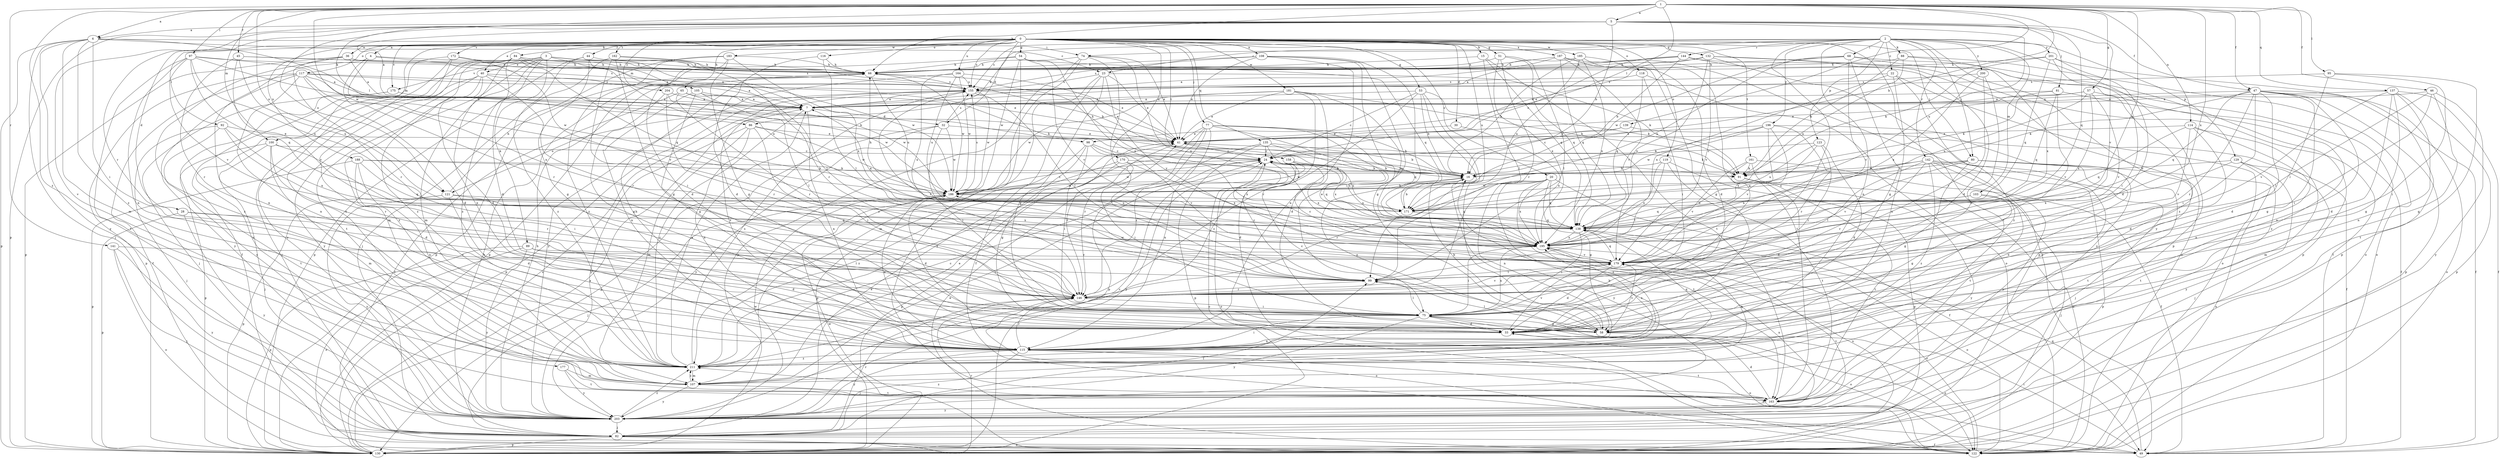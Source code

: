 strict digraph  {
0;
1;
2;
3;
4;
5;
6;
7;
15;
16;
20;
22;
23;
24;
28;
30;
32;
33;
36;
40;
41;
44;
45;
46;
47;
49;
51;
53;
54;
57;
58;
65;
66;
68;
74;
75;
77;
80;
81;
82;
84;
86;
88;
89;
91;
92;
95;
97;
98;
99;
100;
103;
105;
107;
108;
114;
115;
116;
117;
118;
119;
121;
122;
123;
129;
130;
132;
135;
137;
138;
139;
141;
142;
144;
146;
155;
158;
161;
162;
163;
164;
170;
171;
172;
175;
177;
179;
181;
183;
185;
186;
187;
188;
195;
196;
200;
201;
203;
204;
211;
0 -> 4  [label=a];
0 -> 15  [label=b];
0 -> 20  [label=c];
0 -> 28  [label=d];
0 -> 30  [label=d];
0 -> 32  [label=d];
0 -> 36  [label=e];
0 -> 40  [label=e];
0 -> 44  [label=f];
0 -> 51  [label=g];
0 -> 53  [label=g];
0 -> 54  [label=g];
0 -> 65  [label=h];
0 -> 77  [label=j];
0 -> 80  [label=j];
0 -> 84  [label=k];
0 -> 92  [label=l];
0 -> 100  [label=m];
0 -> 108  [label=n];
0 -> 116  [label=o];
0 -> 117  [label=o];
0 -> 118  [label=o];
0 -> 119  [label=o];
0 -> 132  [label=q];
0 -> 135  [label=q];
0 -> 155  [label=s];
0 -> 158  [label=t];
0 -> 161  [label=t];
0 -> 162  [label=t];
0 -> 163  [label=t];
0 -> 164  [label=u];
0 -> 170  [label=u];
0 -> 171  [label=u];
0 -> 172  [label=v];
0 -> 175  [label=v];
0 -> 181  [label=w];
0 -> 183  [label=w];
0 -> 185  [label=w];
0 -> 187  [label=x];
0 -> 188  [label=x];
0 -> 204  [label=z];
1 -> 5  [label=a];
1 -> 6  [label=a];
1 -> 16  [label=b];
1 -> 45  [label=f];
1 -> 46  [label=f];
1 -> 47  [label=f];
1 -> 57  [label=g];
1 -> 66  [label=h];
1 -> 86  [label=k];
1 -> 95  [label=l];
1 -> 97  [label=l];
1 -> 98  [label=l];
1 -> 100  [label=m];
1 -> 114  [label=n];
1 -> 121  [label=o];
1 -> 137  [label=q];
1 -> 138  [label=q];
1 -> 139  [label=r];
1 -> 141  [label=r];
1 -> 186  [label=w];
1 -> 195  [label=x];
1 -> 211  [label=z];
2 -> 22  [label=c];
2 -> 23  [label=c];
2 -> 68  [label=i];
2 -> 74  [label=i];
2 -> 80  [label=j];
2 -> 86  [label=k];
2 -> 88  [label=k];
2 -> 103  [label=m];
2 -> 115  [label=n];
2 -> 123  [label=p];
2 -> 129  [label=p];
2 -> 130  [label=p];
2 -> 142  [label=r];
2 -> 144  [label=r];
2 -> 146  [label=r];
2 -> 155  [label=s];
2 -> 196  [label=y];
2 -> 200  [label=y];
2 -> 201  [label=y];
2 -> 203  [label=y];
3 -> 16  [label=b];
3 -> 40  [label=e];
3 -> 66  [label=h];
3 -> 89  [label=k];
3 -> 105  [label=m];
3 -> 107  [label=m];
3 -> 163  [label=t];
3 -> 175  [label=v];
3 -> 186  [label=w];
3 -> 211  [label=z];
4 -> 66  [label=h];
4 -> 115  [label=n];
4 -> 146  [label=r];
4 -> 155  [label=s];
4 -> 186  [label=w];
5 -> 6  [label=a];
5 -> 7  [label=a];
5 -> 16  [label=b];
5 -> 47  [label=f];
5 -> 81  [label=j];
5 -> 121  [label=o];
5 -> 130  [label=p];
5 -> 138  [label=q];
5 -> 146  [label=r];
5 -> 171  [label=u];
5 -> 177  [label=v];
5 -> 179  [label=v];
6 -> 23  [label=c];
6 -> 74  [label=i];
6 -> 75  [label=i];
6 -> 82  [label=j];
6 -> 98  [label=l];
6 -> 107  [label=m];
6 -> 130  [label=p];
6 -> 203  [label=y];
6 -> 211  [label=z];
7 -> 32  [label=d];
7 -> 115  [label=n];
7 -> 121  [label=o];
7 -> 211  [label=z];
15 -> 66  [label=h];
15 -> 99  [label=l];
15 -> 138  [label=q];
15 -> 163  [label=t];
16 -> 186  [label=w];
16 -> 203  [label=y];
20 -> 49  [label=f];
20 -> 58  [label=g];
20 -> 115  [label=n];
20 -> 138  [label=q];
20 -> 146  [label=r];
20 -> 163  [label=t];
20 -> 186  [label=w];
20 -> 195  [label=x];
20 -> 211  [label=z];
22 -> 115  [label=n];
22 -> 122  [label=o];
22 -> 155  [label=s];
22 -> 195  [label=x];
22 -> 211  [label=z];
23 -> 41  [label=e];
23 -> 49  [label=f];
23 -> 58  [label=g];
23 -> 91  [label=k];
23 -> 107  [label=m];
23 -> 155  [label=s];
23 -> 179  [label=v];
24 -> 16  [label=b];
24 -> 66  [label=h];
24 -> 122  [label=o];
24 -> 138  [label=q];
24 -> 186  [label=w];
24 -> 195  [label=x];
24 -> 203  [label=y];
28 -> 130  [label=p];
28 -> 138  [label=q];
28 -> 146  [label=r];
28 -> 203  [label=y];
30 -> 41  [label=e];
30 -> 195  [label=x];
32 -> 41  [label=e];
32 -> 75  [label=i];
32 -> 130  [label=p];
32 -> 155  [label=s];
32 -> 186  [label=w];
32 -> 203  [label=y];
33 -> 115  [label=n];
33 -> 122  [label=o];
33 -> 179  [label=v];
36 -> 7  [label=a];
36 -> 66  [label=h];
36 -> 130  [label=p];
36 -> 146  [label=r];
36 -> 211  [label=z];
40 -> 33  [label=d];
40 -> 41  [label=e];
40 -> 82  [label=j];
40 -> 146  [label=r];
40 -> 155  [label=s];
40 -> 203  [label=y];
40 -> 211  [label=z];
41 -> 24  [label=c];
41 -> 91  [label=k];
41 -> 146  [label=r];
44 -> 58  [label=g];
44 -> 66  [label=h];
44 -> 99  [label=l];
44 -> 130  [label=p];
44 -> 211  [label=z];
45 -> 66  [label=h];
45 -> 146  [label=r];
45 -> 155  [label=s];
45 -> 171  [label=u];
45 -> 179  [label=v];
46 -> 7  [label=a];
46 -> 58  [label=g];
46 -> 75  [label=i];
46 -> 99  [label=l];
46 -> 203  [label=y];
47 -> 7  [label=a];
47 -> 33  [label=d];
47 -> 49  [label=f];
47 -> 58  [label=g];
47 -> 75  [label=i];
47 -> 91  [label=k];
47 -> 115  [label=n];
47 -> 122  [label=o];
47 -> 130  [label=p];
47 -> 138  [label=q];
47 -> 146  [label=r];
49 -> 75  [label=i];
49 -> 138  [label=q];
51 -> 66  [label=h];
51 -> 99  [label=l];
51 -> 138  [label=q];
51 -> 146  [label=r];
51 -> 195  [label=x];
53 -> 7  [label=a];
53 -> 16  [label=b];
53 -> 24  [label=c];
53 -> 58  [label=g];
53 -> 91  [label=k];
53 -> 99  [label=l];
53 -> 146  [label=r];
54 -> 66  [label=h];
54 -> 130  [label=p];
54 -> 138  [label=q];
54 -> 163  [label=t];
54 -> 179  [label=v];
54 -> 186  [label=w];
54 -> 195  [label=x];
57 -> 7  [label=a];
57 -> 41  [label=e];
57 -> 171  [label=u];
57 -> 179  [label=v];
57 -> 195  [label=x];
57 -> 211  [label=z];
58 -> 16  [label=b];
58 -> 24  [label=c];
58 -> 99  [label=l];
58 -> 122  [label=o];
58 -> 179  [label=v];
65 -> 7  [label=a];
65 -> 49  [label=f];
65 -> 146  [label=r];
65 -> 186  [label=w];
66 -> 155  [label=s];
66 -> 171  [label=u];
66 -> 186  [label=w];
68 -> 58  [label=g];
68 -> 66  [label=h];
68 -> 130  [label=p];
68 -> 171  [label=u];
68 -> 179  [label=v];
68 -> 186  [label=w];
68 -> 211  [label=z];
74 -> 41  [label=e];
74 -> 66  [label=h];
74 -> 99  [label=l];
74 -> 130  [label=p];
74 -> 195  [label=x];
74 -> 211  [label=z];
75 -> 33  [label=d];
75 -> 58  [label=g];
75 -> 99  [label=l];
75 -> 122  [label=o];
75 -> 195  [label=x];
75 -> 203  [label=y];
77 -> 16  [label=b];
77 -> 41  [label=e];
77 -> 115  [label=n];
77 -> 130  [label=p];
77 -> 138  [label=q];
77 -> 146  [label=r];
77 -> 171  [label=u];
77 -> 195  [label=x];
77 -> 211  [label=z];
80 -> 58  [label=g];
80 -> 91  [label=k];
80 -> 115  [label=n];
80 -> 122  [label=o];
80 -> 163  [label=t];
80 -> 171  [label=u];
80 -> 179  [label=v];
81 -> 7  [label=a];
81 -> 49  [label=f];
81 -> 91  [label=k];
81 -> 138  [label=q];
81 -> 179  [label=v];
82 -> 41  [label=e];
82 -> 49  [label=f];
82 -> 66  [label=h];
82 -> 99  [label=l];
82 -> 122  [label=o];
82 -> 130  [label=p];
82 -> 146  [label=r];
82 -> 195  [label=x];
84 -> 7  [label=a];
84 -> 33  [label=d];
84 -> 66  [label=h];
84 -> 107  [label=m];
84 -> 115  [label=n];
84 -> 138  [label=q];
84 -> 171  [label=u];
84 -> 203  [label=y];
84 -> 211  [label=z];
86 -> 41  [label=e];
86 -> 75  [label=i];
86 -> 107  [label=m];
86 -> 115  [label=n];
86 -> 186  [label=w];
86 -> 203  [label=y];
88 -> 66  [label=h];
88 -> 91  [label=k];
88 -> 122  [label=o];
88 -> 171  [label=u];
88 -> 195  [label=x];
89 -> 33  [label=d];
89 -> 99  [label=l];
89 -> 122  [label=o];
89 -> 130  [label=p];
89 -> 179  [label=v];
89 -> 203  [label=y];
91 -> 33  [label=d];
91 -> 163  [label=t];
91 -> 203  [label=y];
92 -> 41  [label=e];
92 -> 82  [label=j];
92 -> 146  [label=r];
92 -> 163  [label=t];
92 -> 195  [label=x];
95 -> 75  [label=i];
95 -> 99  [label=l];
95 -> 155  [label=s];
95 -> 163  [label=t];
97 -> 7  [label=a];
97 -> 41  [label=e];
97 -> 66  [label=h];
97 -> 115  [label=n];
97 -> 138  [label=q];
97 -> 163  [label=t];
97 -> 171  [label=u];
97 -> 179  [label=v];
98 -> 24  [label=c];
98 -> 58  [label=g];
98 -> 75  [label=i];
98 -> 130  [label=p];
98 -> 179  [label=v];
98 -> 195  [label=x];
99 -> 24  [label=c];
99 -> 146  [label=r];
99 -> 186  [label=w];
100 -> 24  [label=c];
100 -> 33  [label=d];
100 -> 75  [label=i];
100 -> 82  [label=j];
100 -> 107  [label=m];
100 -> 130  [label=p];
103 -> 58  [label=g];
103 -> 82  [label=j];
103 -> 138  [label=q];
103 -> 171  [label=u];
105 -> 7  [label=a];
105 -> 58  [label=g];
105 -> 91  [label=k];
105 -> 99  [label=l];
105 -> 115  [label=n];
107 -> 16  [label=b];
107 -> 24  [label=c];
107 -> 41  [label=e];
107 -> 138  [label=q];
107 -> 163  [label=t];
107 -> 203  [label=y];
107 -> 211  [label=z];
108 -> 41  [label=e];
108 -> 58  [label=g];
108 -> 66  [label=h];
108 -> 75  [label=i];
108 -> 115  [label=n];
108 -> 122  [label=o];
108 -> 155  [label=s];
114 -> 33  [label=d];
114 -> 41  [label=e];
114 -> 107  [label=m];
114 -> 115  [label=n];
114 -> 138  [label=q];
114 -> 179  [label=v];
115 -> 49  [label=f];
115 -> 66  [label=h];
115 -> 75  [label=i];
115 -> 82  [label=j];
115 -> 138  [label=q];
115 -> 146  [label=r];
115 -> 155  [label=s];
115 -> 163  [label=t];
115 -> 195  [label=x];
115 -> 203  [label=y];
115 -> 211  [label=z];
116 -> 33  [label=d];
116 -> 66  [label=h];
116 -> 99  [label=l];
117 -> 7  [label=a];
117 -> 16  [label=b];
117 -> 33  [label=d];
117 -> 49  [label=f];
117 -> 115  [label=n];
117 -> 130  [label=p];
117 -> 155  [label=s];
117 -> 195  [label=x];
117 -> 203  [label=y];
118 -> 75  [label=i];
118 -> 122  [label=o];
118 -> 138  [label=q];
118 -> 155  [label=s];
119 -> 16  [label=b];
119 -> 99  [label=l];
119 -> 130  [label=p];
119 -> 163  [label=t];
119 -> 195  [label=x];
121 -> 33  [label=d];
121 -> 66  [label=h];
121 -> 130  [label=p];
121 -> 171  [label=u];
121 -> 195  [label=x];
121 -> 203  [label=y];
122 -> 24  [label=c];
122 -> 41  [label=e];
122 -> 179  [label=v];
122 -> 186  [label=w];
123 -> 24  [label=c];
123 -> 33  [label=d];
123 -> 138  [label=q];
123 -> 146  [label=r];
123 -> 171  [label=u];
129 -> 16  [label=b];
129 -> 82  [label=j];
129 -> 163  [label=t];
129 -> 195  [label=x];
129 -> 203  [label=y];
130 -> 7  [label=a];
130 -> 146  [label=r];
130 -> 155  [label=s];
132 -> 41  [label=e];
132 -> 49  [label=f];
132 -> 66  [label=h];
132 -> 122  [label=o];
132 -> 130  [label=p];
132 -> 179  [label=v];
132 -> 195  [label=x];
135 -> 16  [label=b];
135 -> 24  [label=c];
135 -> 33  [label=d];
135 -> 130  [label=p];
135 -> 146  [label=r];
135 -> 195  [label=x];
137 -> 7  [label=a];
137 -> 33  [label=d];
137 -> 49  [label=f];
137 -> 58  [label=g];
137 -> 115  [label=n];
137 -> 130  [label=p];
137 -> 179  [label=v];
138 -> 7  [label=a];
138 -> 75  [label=i];
138 -> 195  [label=x];
139 -> 24  [label=c];
139 -> 41  [label=e];
139 -> 49  [label=f];
141 -> 82  [label=j];
141 -> 122  [label=o];
141 -> 179  [label=v];
141 -> 203  [label=y];
142 -> 16  [label=b];
142 -> 82  [label=j];
142 -> 99  [label=l];
142 -> 130  [label=p];
142 -> 146  [label=r];
142 -> 163  [label=t];
142 -> 195  [label=x];
142 -> 203  [label=y];
142 -> 211  [label=z];
144 -> 7  [label=a];
144 -> 16  [label=b];
144 -> 24  [label=c];
144 -> 33  [label=d];
144 -> 66  [label=h];
144 -> 122  [label=o];
146 -> 75  [label=i];
146 -> 122  [label=o];
146 -> 179  [label=v];
155 -> 7  [label=a];
155 -> 41  [label=e];
155 -> 99  [label=l];
155 -> 130  [label=p];
155 -> 146  [label=r];
155 -> 186  [label=w];
158 -> 16  [label=b];
158 -> 171  [label=u];
158 -> 186  [label=w];
161 -> 49  [label=f];
161 -> 75  [label=i];
161 -> 91  [label=k];
161 -> 122  [label=o];
161 -> 179  [label=v];
162 -> 58  [label=g];
162 -> 66  [label=h];
162 -> 75  [label=i];
162 -> 82  [label=j];
162 -> 146  [label=r];
163 -> 33  [label=d];
163 -> 203  [label=y];
163 -> 211  [label=z];
164 -> 41  [label=e];
164 -> 155  [label=s];
164 -> 171  [label=u];
164 -> 186  [label=w];
164 -> 195  [label=x];
164 -> 203  [label=y];
170 -> 16  [label=b];
170 -> 75  [label=i];
170 -> 130  [label=p];
170 -> 195  [label=x];
170 -> 211  [label=z];
171 -> 16  [label=b];
171 -> 66  [label=h];
171 -> 138  [label=q];
172 -> 49  [label=f];
172 -> 66  [label=h];
172 -> 179  [label=v];
172 -> 203  [label=y];
172 -> 211  [label=z];
175 -> 7  [label=a];
175 -> 82  [label=j];
175 -> 203  [label=y];
177 -> 107  [label=m];
177 -> 163  [label=t];
177 -> 203  [label=y];
179 -> 24  [label=c];
179 -> 33  [label=d];
179 -> 99  [label=l];
179 -> 138  [label=q];
181 -> 7  [label=a];
181 -> 33  [label=d];
181 -> 41  [label=e];
181 -> 91  [label=k];
181 -> 186  [label=w];
181 -> 195  [label=x];
181 -> 211  [label=z];
183 -> 33  [label=d];
183 -> 58  [label=g];
183 -> 66  [label=h];
183 -> 130  [label=p];
183 -> 195  [label=x];
183 -> 211  [label=z];
185 -> 16  [label=b];
185 -> 33  [label=d];
185 -> 66  [label=h];
185 -> 163  [label=t];
185 -> 171  [label=u];
185 -> 195  [label=x];
186 -> 16  [label=b];
186 -> 24  [label=c];
186 -> 33  [label=d];
186 -> 82  [label=j];
186 -> 115  [label=n];
186 -> 155  [label=s];
186 -> 171  [label=u];
187 -> 7  [label=a];
187 -> 49  [label=f];
187 -> 58  [label=g];
187 -> 66  [label=h];
187 -> 138  [label=q];
187 -> 179  [label=v];
188 -> 16  [label=b];
188 -> 91  [label=k];
188 -> 115  [label=n];
188 -> 130  [label=p];
188 -> 138  [label=q];
188 -> 146  [label=r];
195 -> 41  [label=e];
195 -> 75  [label=i];
195 -> 122  [label=o];
195 -> 179  [label=v];
196 -> 16  [label=b];
196 -> 41  [label=e];
196 -> 146  [label=r];
196 -> 179  [label=v];
196 -> 186  [label=w];
196 -> 195  [label=x];
196 -> 211  [label=z];
200 -> 33  [label=d];
200 -> 146  [label=r];
200 -> 155  [label=s];
200 -> 195  [label=x];
201 -> 33  [label=d];
201 -> 66  [label=h];
201 -> 75  [label=i];
201 -> 91  [label=k];
201 -> 130  [label=p];
201 -> 138  [label=q];
203 -> 24  [label=c];
203 -> 66  [label=h];
203 -> 82  [label=j];
203 -> 179  [label=v];
203 -> 186  [label=w];
203 -> 195  [label=x];
203 -> 211  [label=z];
204 -> 7  [label=a];
204 -> 58  [label=g];
204 -> 146  [label=r];
204 -> 186  [label=w];
211 -> 7  [label=a];
211 -> 24  [label=c];
211 -> 107  [label=m];
211 -> 155  [label=s];
}
